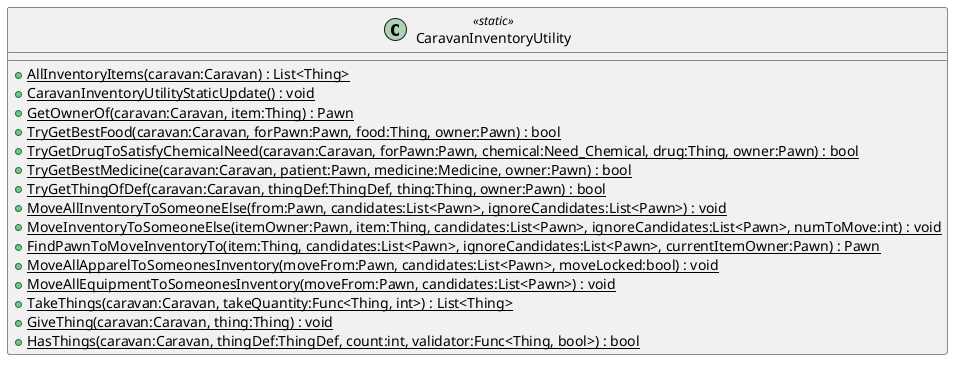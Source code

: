 @startuml
class CaravanInventoryUtility <<static>> {
    + {static} AllInventoryItems(caravan:Caravan) : List<Thing>
    + {static} CaravanInventoryUtilityStaticUpdate() : void
    + {static} GetOwnerOf(caravan:Caravan, item:Thing) : Pawn
    + {static} TryGetBestFood(caravan:Caravan, forPawn:Pawn, food:Thing, owner:Pawn) : bool
    + {static} TryGetDrugToSatisfyChemicalNeed(caravan:Caravan, forPawn:Pawn, chemical:Need_Chemical, drug:Thing, owner:Pawn) : bool
    + {static} TryGetBestMedicine(caravan:Caravan, patient:Pawn, medicine:Medicine, owner:Pawn) : bool
    + {static} TryGetThingOfDef(caravan:Caravan, thingDef:ThingDef, thing:Thing, owner:Pawn) : bool
    + {static} MoveAllInventoryToSomeoneElse(from:Pawn, candidates:List<Pawn>, ignoreCandidates:List<Pawn>) : void
    + {static} MoveInventoryToSomeoneElse(itemOwner:Pawn, item:Thing, candidates:List<Pawn>, ignoreCandidates:List<Pawn>, numToMove:int) : void
    + {static} FindPawnToMoveInventoryTo(item:Thing, candidates:List<Pawn>, ignoreCandidates:List<Pawn>, currentItemOwner:Pawn) : Pawn
    + {static} MoveAllApparelToSomeonesInventory(moveFrom:Pawn, candidates:List<Pawn>, moveLocked:bool) : void
    + {static} MoveAllEquipmentToSomeonesInventory(moveFrom:Pawn, candidates:List<Pawn>) : void
    + {static} TakeThings(caravan:Caravan, takeQuantity:Func<Thing, int>) : List<Thing>
    + {static} GiveThing(caravan:Caravan, thing:Thing) : void
    + {static} HasThings(caravan:Caravan, thingDef:ThingDef, count:int, validator:Func<Thing, bool>) : bool
}
@enduml
